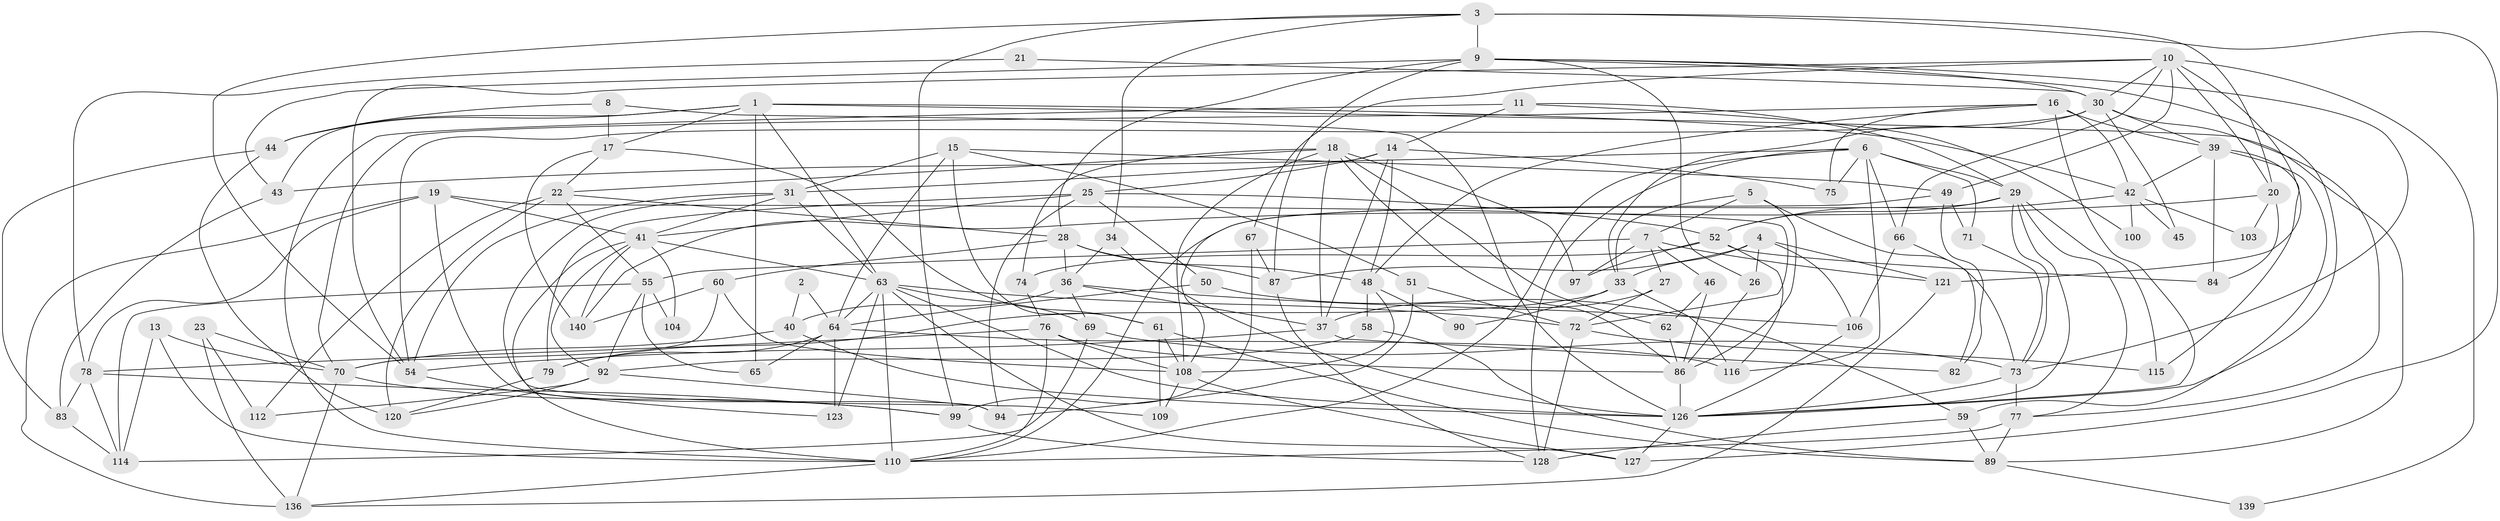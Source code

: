 // Generated by graph-tools (version 1.1) at 2025/23/03/03/25 07:23:59]
// undirected, 100 vertices, 242 edges
graph export_dot {
graph [start="1"]
  node [color=gray90,style=filled];
  1 [super="+132"];
  2;
  3 [super="+38"];
  4;
  5;
  6 [super="+95"];
  7 [super="+12"];
  8;
  9 [super="+81"];
  10 [super="+56"];
  11;
  13;
  14 [super="+24"];
  15;
  16 [super="+122"];
  17;
  18;
  19 [super="+35"];
  20;
  21;
  22 [super="+96"];
  23;
  25 [super="+93"];
  26;
  27;
  28;
  29 [super="+32"];
  30 [super="+57"];
  31 [super="+98"];
  33 [super="+53"];
  34;
  36 [super="+105"];
  37 [super="+107"];
  39 [super="+47"];
  40;
  41 [super="+91"];
  42 [super="+111"];
  43 [super="+80"];
  44;
  45;
  46;
  48 [super="+141"];
  49 [super="+68"];
  50;
  51 [super="+102"];
  52 [super="+134"];
  54;
  55 [super="+85"];
  58;
  59 [super="+143"];
  60;
  61 [super="+101"];
  62;
  63 [super="+144"];
  64 [super="+130"];
  65;
  66;
  67;
  69;
  70 [super="+124"];
  71 [super="+113"];
  72 [super="+119"];
  73 [super="+137"];
  74;
  75;
  76 [super="+117"];
  77 [super="+88"];
  78 [super="+118"];
  79;
  82;
  83;
  84;
  86 [super="+125"];
  87 [super="+142"];
  89;
  90;
  92;
  94;
  97;
  99;
  100;
  103;
  104;
  106 [super="+138"];
  108 [super="+133"];
  109;
  110 [super="+129"];
  112;
  114 [super="+135"];
  115;
  116;
  120;
  121;
  123;
  126 [super="+131"];
  127;
  128;
  136;
  139;
  140;
  1 -- 65;
  1 -- 89;
  1 -- 44;
  1 -- 63;
  1 -- 43;
  1 -- 17;
  1 -- 42;
  2 -- 40;
  2 -- 64;
  3 -- 20;
  3 -- 54;
  3 -- 9 [weight=2];
  3 -- 34;
  3 -- 99;
  3 -- 127;
  4 -- 106;
  4 -- 121;
  4 -- 26;
  4 -- 33;
  4 -- 87;
  5 -- 73;
  5 -- 33;
  5 -- 7;
  5 -- 86;
  6 -- 66;
  6 -- 128;
  6 -- 116;
  6 -- 75;
  6 -- 29;
  6 -- 43;
  6 -- 110;
  6 -- 71;
  7 -- 27;
  7 -- 55;
  7 -- 97;
  7 -- 121;
  7 -- 46;
  8 -- 44;
  8 -- 17;
  8 -- 126;
  9 -- 30;
  9 -- 26;
  9 -- 28;
  9 -- 43;
  9 -- 126;
  9 -- 87;
  9 -- 73;
  10 -- 54;
  10 -- 66;
  10 -- 121;
  10 -- 49;
  10 -- 67;
  10 -- 20;
  10 -- 139;
  10 -- 30;
  11 -- 29;
  11 -- 110;
  11 -- 100;
  11 -- 14;
  13 -- 70;
  13 -- 110;
  13 -- 114;
  14 -- 75;
  14 -- 48;
  14 -- 31;
  14 -- 25;
  14 -- 37;
  15 -- 31;
  15 -- 49;
  15 -- 61;
  15 -- 64;
  15 -- 51;
  16 -- 48;
  16 -- 75;
  16 -- 126;
  16 -- 42 [weight=2];
  16 -- 70;
  16 -- 39;
  17 -- 140;
  17 -- 22;
  17 -- 61;
  18 -- 22;
  18 -- 62;
  18 -- 74;
  18 -- 97;
  18 -- 37;
  18 -- 86;
  18 -- 108;
  19 -- 72;
  19 -- 136;
  19 -- 78;
  19 -- 41;
  19 -- 94;
  20 -- 84;
  20 -- 103;
  20 -- 140;
  21 -- 30;
  21 -- 78;
  22 -- 28;
  22 -- 112;
  22 -- 120;
  22 -- 55;
  23 -- 70;
  23 -- 136;
  23 -- 112;
  25 -- 79;
  25 -- 50;
  25 -- 94;
  25 -- 41;
  25 -- 52;
  26 -- 86;
  27 -- 72;
  27 -- 37;
  28 -- 48;
  28 -- 60;
  28 -- 87;
  28 -- 36;
  29 -- 126;
  29 -- 115;
  29 -- 110;
  29 -- 52;
  29 -- 77;
  29 -- 73;
  30 -- 39;
  30 -- 33;
  30 -- 54;
  30 -- 45;
  30 -- 77;
  31 -- 54;
  31 -- 41;
  31 -- 109;
  31 -- 63;
  33 -- 79;
  33 -- 90;
  33 -- 116;
  34 -- 126;
  34 -- 36;
  36 -- 69;
  36 -- 37;
  36 -- 40;
  36 -- 106;
  37 -- 54;
  37 -- 82;
  39 -- 84;
  39 -- 115;
  39 -- 42;
  39 -- 59;
  40 -- 126;
  40 -- 70;
  41 -- 92;
  41 -- 104;
  41 -- 140;
  41 -- 63;
  41 -- 110;
  42 -- 103;
  42 -- 100;
  42 -- 52;
  42 -- 45;
  43 -- 83;
  44 -- 120;
  44 -- 83;
  46 -- 62;
  46 -- 86;
  48 -- 58;
  48 -- 90;
  48 -- 108;
  49 -- 108;
  49 -- 82;
  49 -- 71;
  50 -- 64;
  50 -- 59;
  51 -- 94;
  51 -- 72;
  52 -- 97;
  52 -- 116;
  52 -- 84;
  52 -- 74;
  54 -- 123;
  55 -- 92;
  55 -- 65;
  55 -- 114;
  55 -- 104;
  58 -- 92;
  58 -- 89;
  59 -- 89;
  59 -- 128;
  60 -- 140;
  60 -- 70;
  60 -- 108;
  61 -- 108;
  61 -- 89;
  61 -- 109;
  62 -- 86;
  63 -- 126;
  63 -- 64;
  63 -- 69;
  63 -- 72;
  63 -- 123;
  63 -- 127;
  63 -- 110;
  64 -- 65;
  64 -- 116;
  64 -- 123;
  64 -- 79;
  66 -- 82;
  66 -- 106;
  67 -- 99;
  67 -- 87;
  69 -- 114;
  69 -- 73;
  70 -- 136;
  70 -- 99;
  71 -- 73;
  72 -- 128;
  72 -- 115;
  73 -- 77;
  73 -- 126;
  74 -- 76;
  76 -- 108;
  76 -- 110;
  76 -- 86;
  76 -- 78;
  77 -- 89;
  77 -- 110;
  78 -- 114;
  78 -- 99;
  78 -- 83;
  79 -- 120;
  83 -- 114;
  86 -- 126;
  87 -- 128;
  89 -- 139;
  92 -- 94;
  92 -- 112;
  92 -- 120;
  99 -- 128;
  106 -- 126;
  108 -- 109;
  108 -- 127;
  110 -- 136;
  121 -- 136;
  126 -- 127;
}
